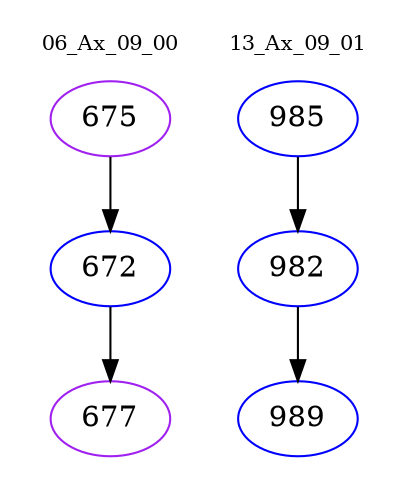 digraph{
subgraph cluster_0 {
color = white
label = "06_Ax_09_00";
fontsize=10;
T0_675 [label="675", color="purple"]
T0_675 -> T0_672 [color="black"]
T0_672 [label="672", color="blue"]
T0_672 -> T0_677 [color="black"]
T0_677 [label="677", color="purple"]
}
subgraph cluster_1 {
color = white
label = "13_Ax_09_01";
fontsize=10;
T1_985 [label="985", color="blue"]
T1_985 -> T1_982 [color="black"]
T1_982 [label="982", color="blue"]
T1_982 -> T1_989 [color="black"]
T1_989 [label="989", color="blue"]
}
}
